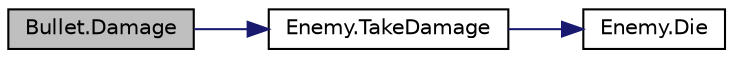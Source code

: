 digraph "Bullet.Damage"
{
 // LATEX_PDF_SIZE
  edge [fontname="Helvetica",fontsize="10",labelfontname="Helvetica",labelfontsize="10"];
  node [fontname="Helvetica",fontsize="10",shape=record];
  rankdir="LR";
  Node1 [label="Bullet.Damage",height=0.2,width=0.4,color="black", fillcolor="grey75", style="filled", fontcolor="black",tooltip="Функция нанесения урона"];
  Node1 -> Node2 [color="midnightblue",fontsize="10",style="solid",fontname="Helvetica"];
  Node2 [label="Enemy.TakeDamage",height=0.2,width=0.4,color="black", fillcolor="white", style="filled",URL="$class_enemy.html#a12672c4031953055b32228f1ff4d8d7a",tooltip="Метод получения урона"];
  Node2 -> Node3 [color="midnightblue",fontsize="10",style="solid",fontname="Helvetica"];
  Node3 [label="Enemy.Die",height=0.2,width=0.4,color="black", fillcolor="white", style="filled",URL="$class_enemy.html#ac8eb629ba2895e86aa7f940334c94c02",tooltip="Метод уничтожения обьекта"];
}
